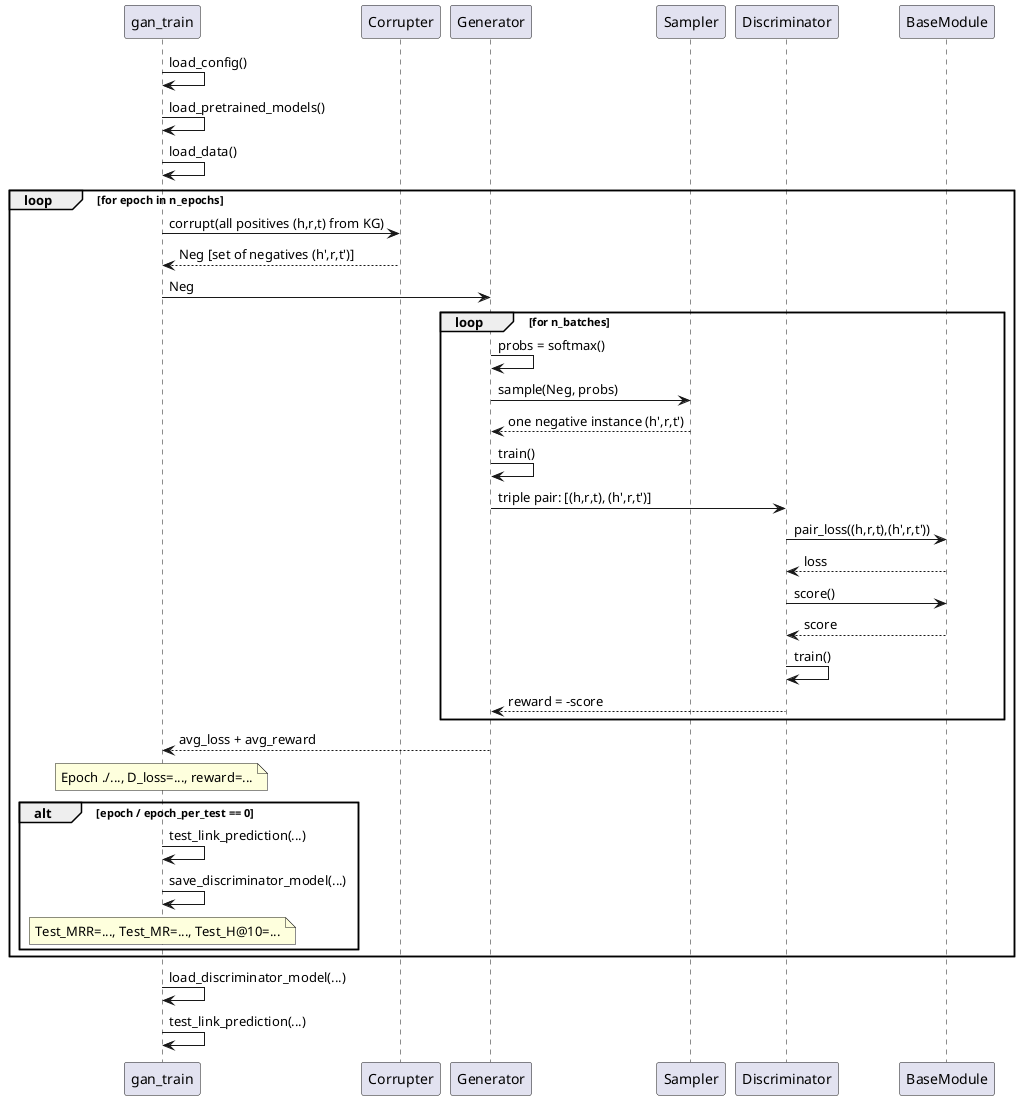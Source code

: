 @startuml  AdversarialTraining_SequenceDiagram
gan_train -> gan_train: load_config()
gan_train -> gan_train: load_pretrained_models()
gan_train -> gan_train: load_data()


loop for epoch in n_epochs
    gan_train -> Corrupter: corrupt(all positives (h,r,t) from KG)
    gan_train <-- Corrupter: Neg [set of negatives (h',r,t')]

    gan_train -> Generator: Neg

    loop for n_batches  
      Generator -> Generator: probs = softmax()

      Generator -> Sampler: sample(Neg, probs)
      Generator <-- Sampler: one negative instance (h',r,t')
      Generator -> Generator: train()

      Generator -> Discriminator: triple pair: [(h,r,t), (h',r,t')]

      Discriminator -> BaseModule: pair_loss((h,r,t),(h',r,t'))
      Discriminator <-- BaseModule: loss

      Discriminator -> BaseModule: score()
      Discriminator <-- BaseModule: score

      Discriminator -> Discriminator: train()

      Generator <-- Discriminator: reward = -score
    end
    gan_train <-- Generator:  avg_loss + avg_reward

    note over gan_train: Epoch ./..., D_loss=..., reward=...

    alt epoch / epoch_per_test == 0
      gan_train->gan_train: test_link_prediction(...)
      gan_train->gan_train: save_discriminator_model(...)
      note over gan_train: Test_MRR=..., Test_MR=..., Test_H@10=...
    end
end

gan_train->gan_train: load_discriminator_model(...)
gan_train->gan_train: test_link_prediction(...)

@enduml
